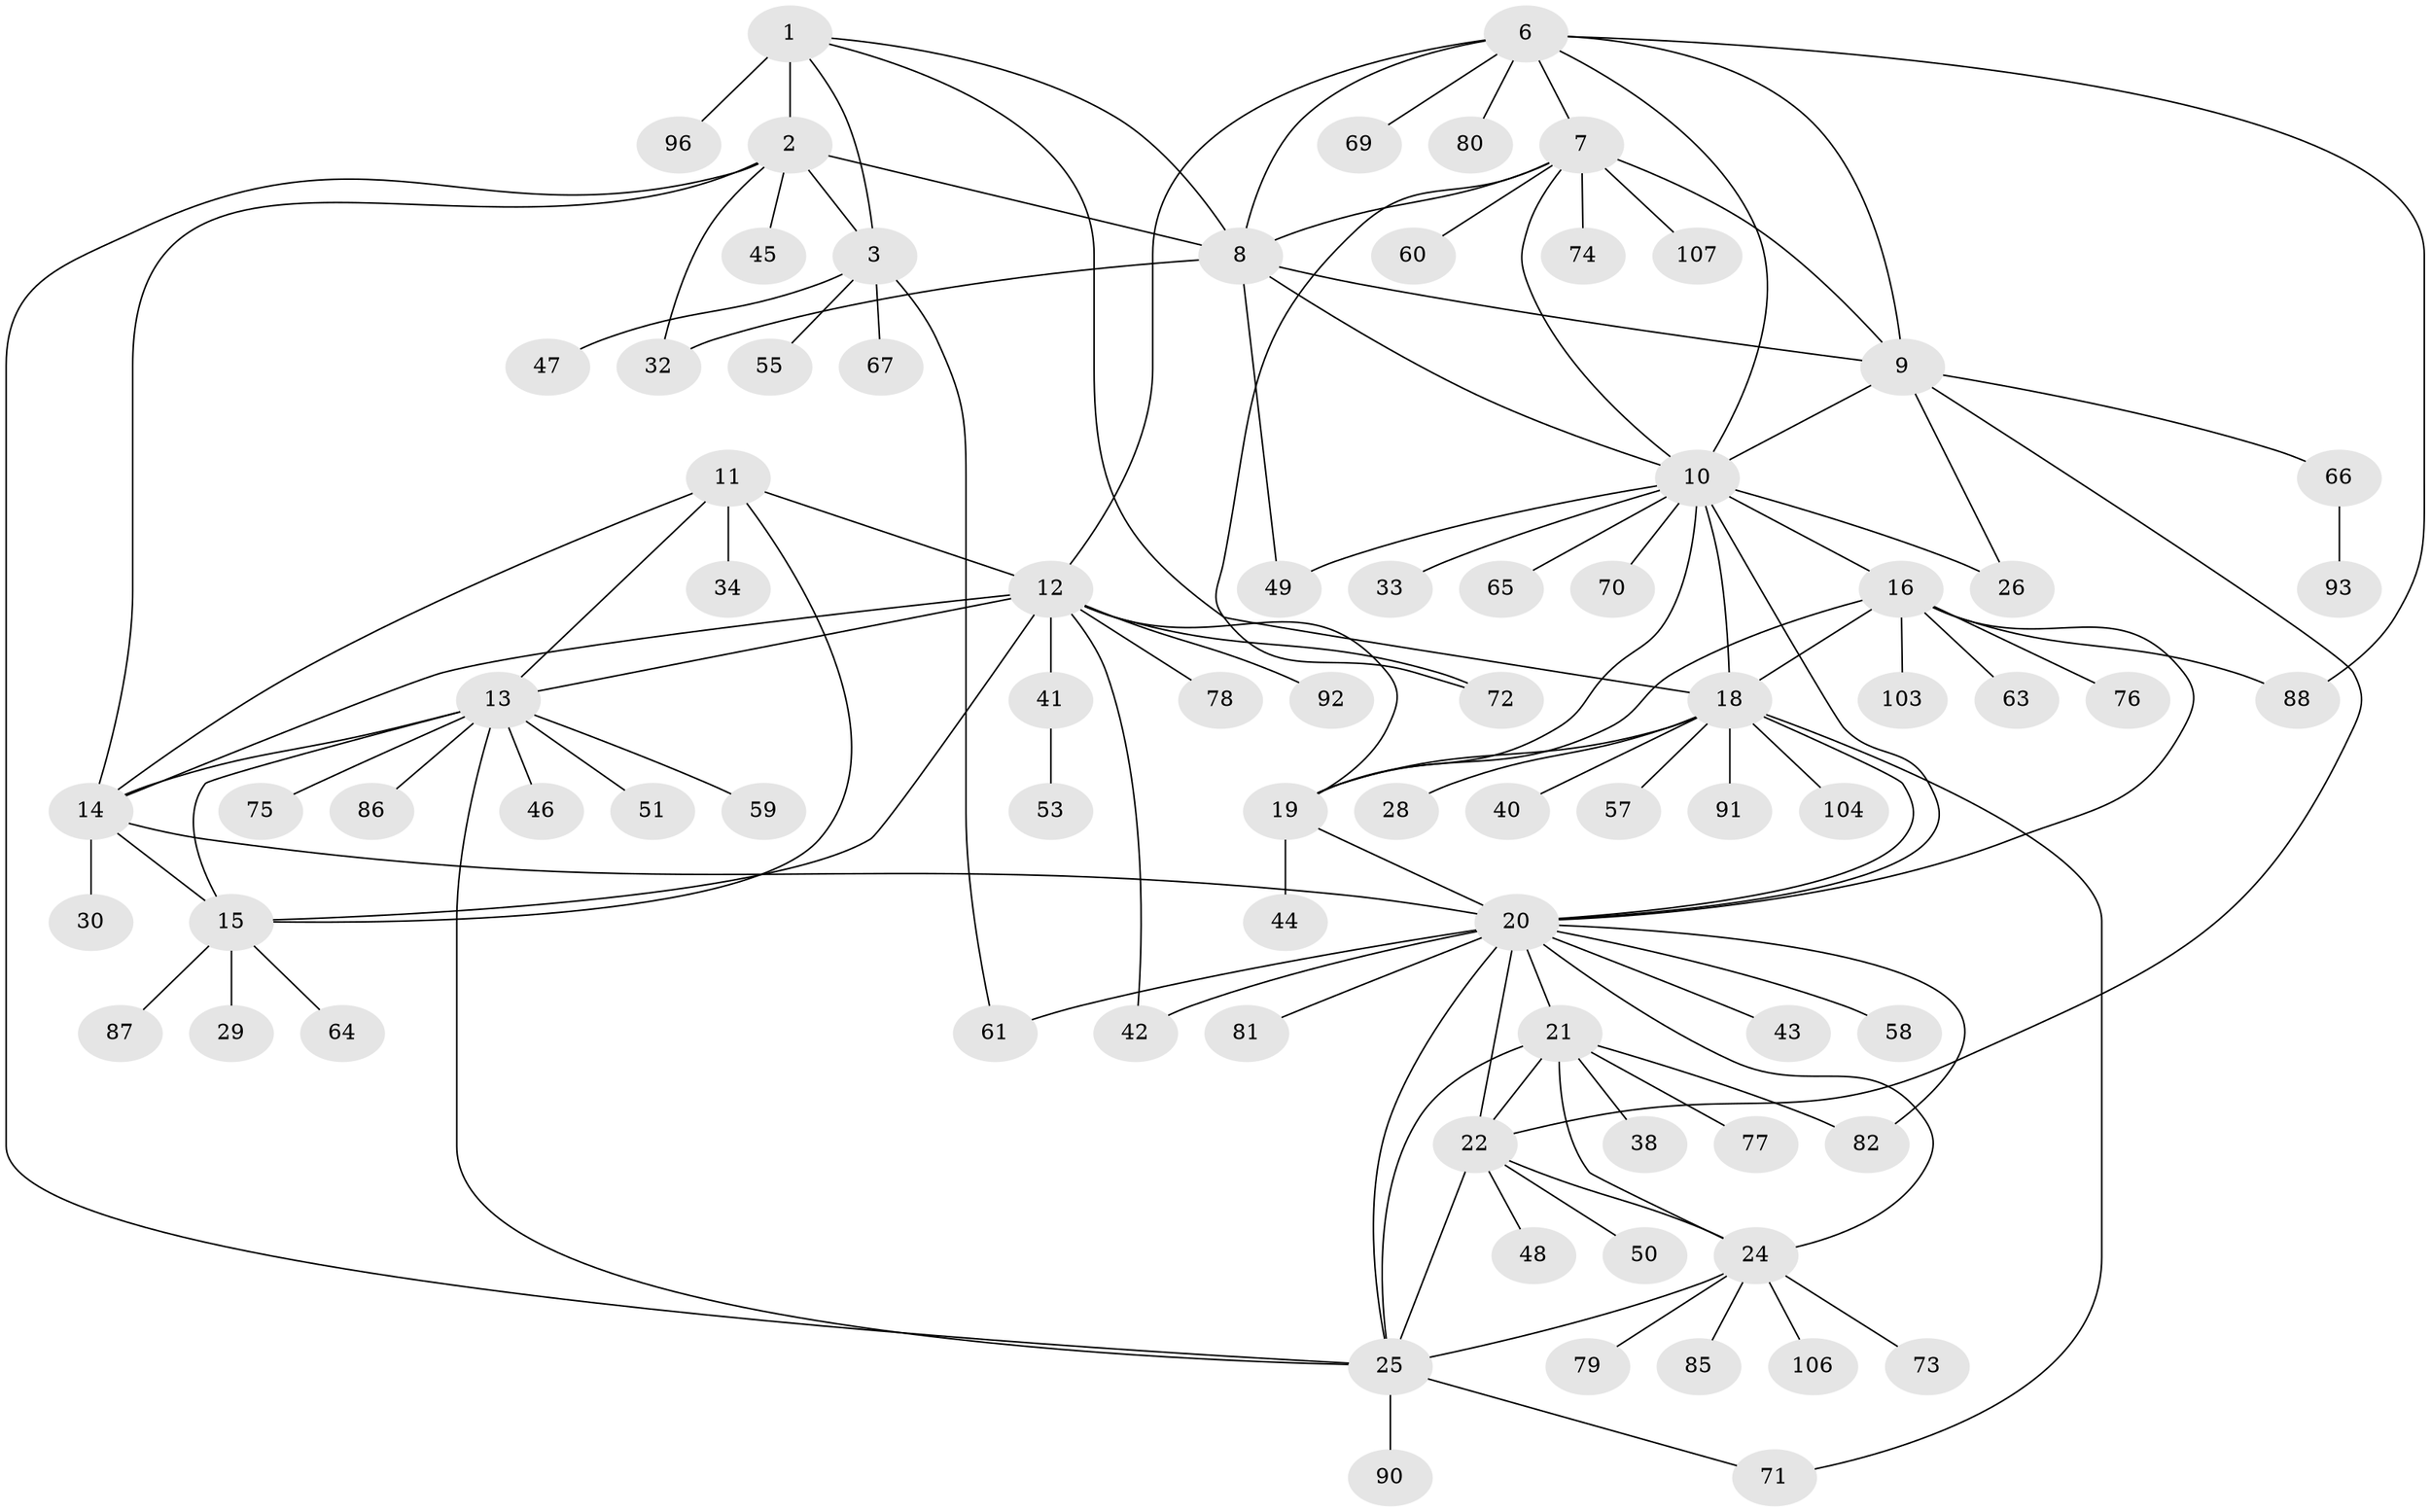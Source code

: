 // original degree distribution, {4: 0.009174311926605505, 7: 0.03669724770642202, 8: 0.08256880733944955, 6: 0.01834862385321101, 9: 0.03669724770642202, 5: 0.009174311926605505, 11: 0.01834862385321101, 12: 0.009174311926605505, 10: 0.009174311926605505, 2: 0.21100917431192662, 1: 0.5412844036697247, 3: 0.01834862385321101}
// Generated by graph-tools (version 1.1) at 2025/11/02/27/25 16:11:30]
// undirected, 80 vertices, 121 edges
graph export_dot {
graph [start="1"]
  node [color=gray90,style=filled];
  1 [super="+4"];
  2 [super="+5"];
  3;
  6 [super="+100"];
  7 [super="+31"];
  8 [super="+89"];
  9 [super="+83"];
  10 [super="+17"];
  11;
  12 [super="+105"];
  13 [super="+36"];
  14 [super="+54"];
  15 [super="+56"];
  16 [super="+27"];
  18 [super="+94"];
  19 [super="+109"];
  20 [super="+23"];
  21 [super="+35"];
  22 [super="+37"];
  24 [super="+62"];
  25 [super="+52"];
  26;
  28;
  29;
  30;
  32 [super="+39"];
  33;
  34;
  38;
  40;
  41;
  42;
  43;
  44;
  45;
  46;
  47 [super="+84"];
  48;
  49 [super="+68"];
  50;
  51 [super="+108"];
  53;
  55;
  57;
  58;
  59;
  60;
  61 [super="+95"];
  63;
  64;
  65;
  66;
  67;
  69 [super="+101"];
  70;
  71 [super="+99"];
  72;
  73;
  74;
  75;
  76;
  77;
  78 [super="+97"];
  79;
  80;
  81 [super="+102"];
  82;
  85;
  86;
  87 [super="+98"];
  88;
  90;
  91;
  92;
  93;
  96;
  103;
  104;
  106;
  107;
  1 -- 2 [weight=4];
  1 -- 3 [weight=2];
  1 -- 96;
  1 -- 18;
  1 -- 8;
  2 -- 3 [weight=2];
  2 -- 8;
  2 -- 14;
  2 -- 25;
  2 -- 45;
  2 -- 32;
  3 -- 47;
  3 -- 55;
  3 -- 61;
  3 -- 67;
  6 -- 7;
  6 -- 8;
  6 -- 9;
  6 -- 10;
  6 -- 12;
  6 -- 69;
  6 -- 80;
  6 -- 88;
  7 -- 8;
  7 -- 9;
  7 -- 10;
  7 -- 60;
  7 -- 72;
  7 -- 74;
  7 -- 107;
  8 -- 9;
  8 -- 10;
  8 -- 32;
  8 -- 49;
  9 -- 10;
  9 -- 22;
  9 -- 26;
  9 -- 66;
  10 -- 65;
  10 -- 70;
  10 -- 33;
  10 -- 16;
  10 -- 18;
  10 -- 19;
  10 -- 20;
  10 -- 26;
  10 -- 49;
  11 -- 12;
  11 -- 13;
  11 -- 14;
  11 -- 15;
  11 -- 34;
  12 -- 13;
  12 -- 14;
  12 -- 15;
  12 -- 41;
  12 -- 42;
  12 -- 72;
  12 -- 78;
  12 -- 92;
  12 -- 19;
  13 -- 14;
  13 -- 15;
  13 -- 25;
  13 -- 46;
  13 -- 51;
  13 -- 59;
  13 -- 75;
  13 -- 86;
  14 -- 15;
  14 -- 20 [weight=2];
  14 -- 30;
  15 -- 29;
  15 -- 64;
  15 -- 87;
  16 -- 18;
  16 -- 19;
  16 -- 20;
  16 -- 63;
  16 -- 76;
  16 -- 88;
  16 -- 103;
  18 -- 19;
  18 -- 20;
  18 -- 28;
  18 -- 40;
  18 -- 57;
  18 -- 71;
  18 -- 91;
  18 -- 104;
  19 -- 20;
  19 -- 44;
  20 -- 82;
  20 -- 42;
  20 -- 43;
  20 -- 81;
  20 -- 21;
  20 -- 22;
  20 -- 24;
  20 -- 25;
  20 -- 58;
  20 -- 61;
  21 -- 22;
  21 -- 24;
  21 -- 25;
  21 -- 38;
  21 -- 77;
  21 -- 82;
  22 -- 24;
  22 -- 25;
  22 -- 48;
  22 -- 50;
  24 -- 25;
  24 -- 73;
  24 -- 79;
  24 -- 85;
  24 -- 106;
  25 -- 71;
  25 -- 90;
  41 -- 53;
  66 -- 93;
}

